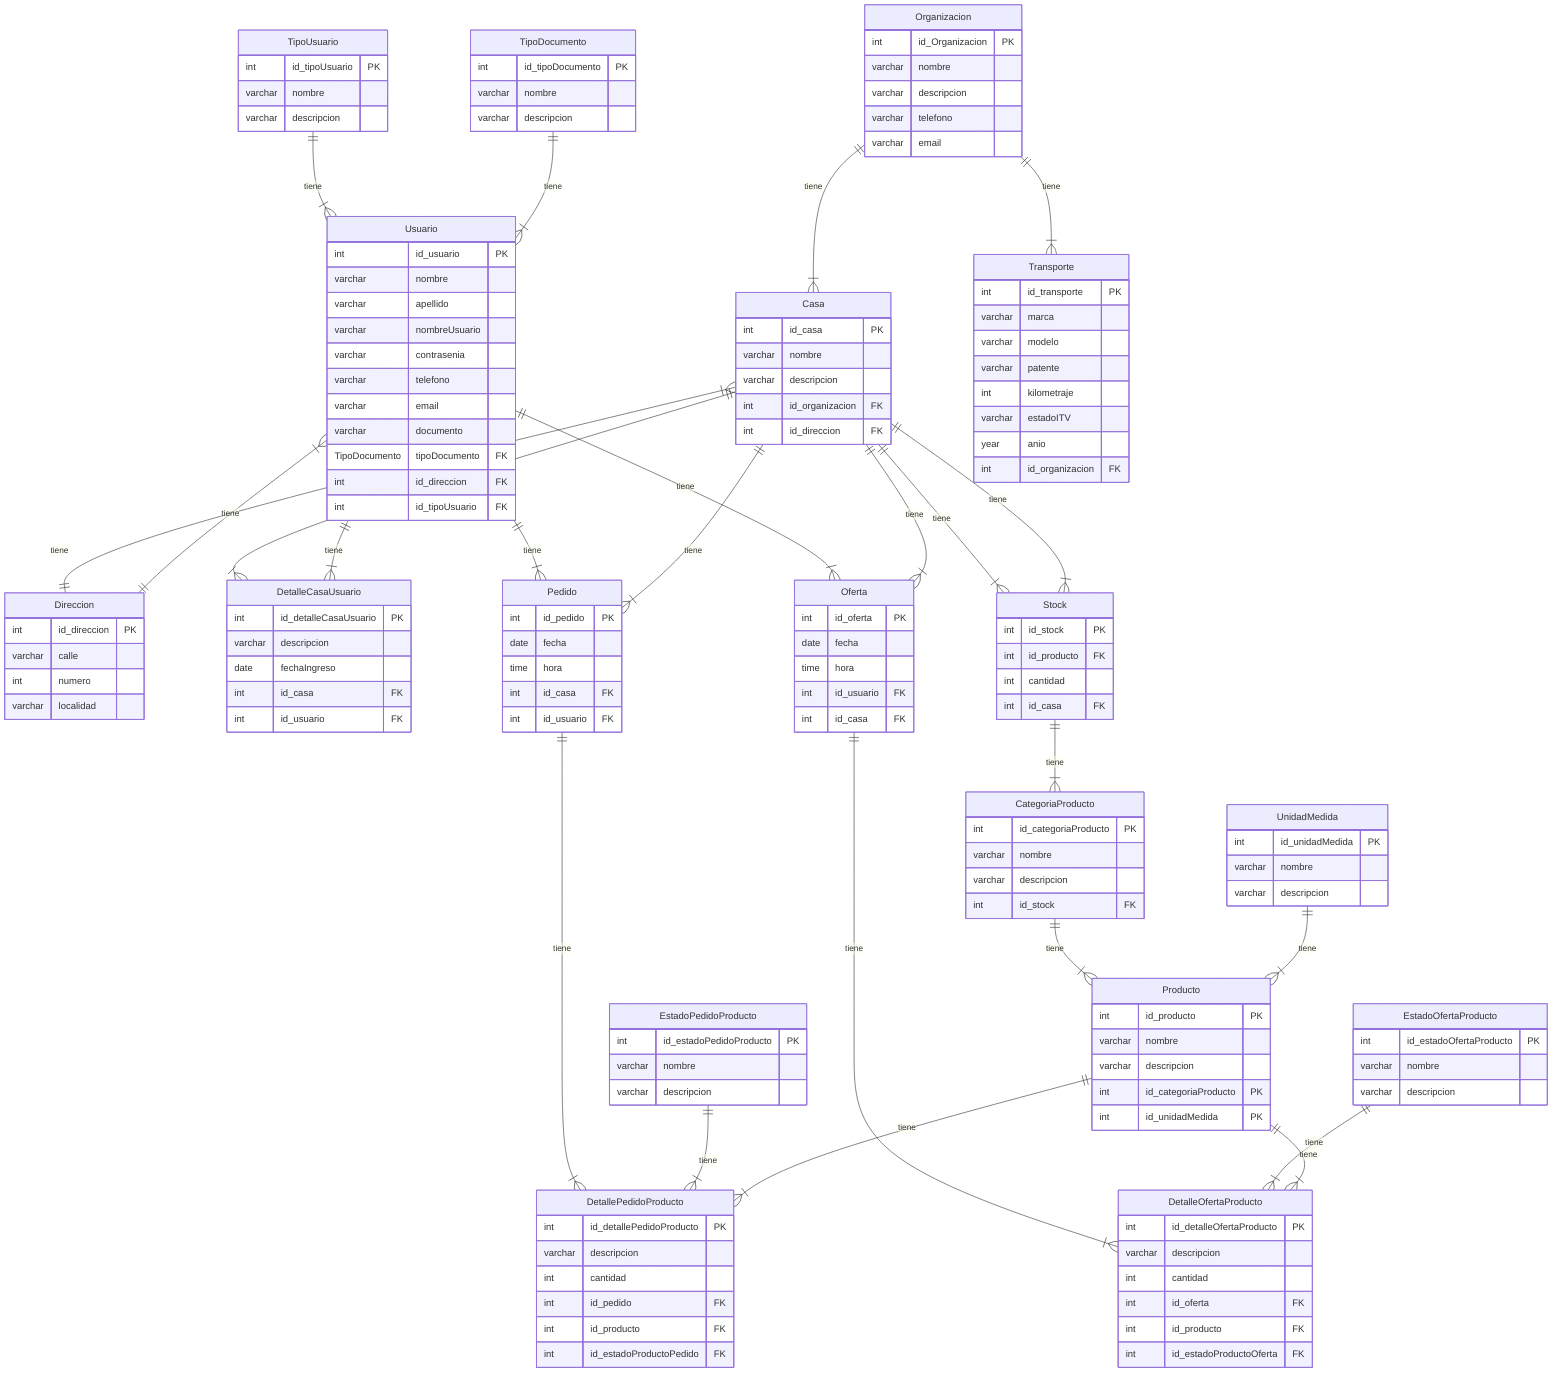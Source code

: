 erDiagram
    Direccion{
        int id_direccion PK
        varchar calle
        int numero
        varchar localidad  
    }
    Organizacion{
        int id_Organizacion PK
        varchar nombre
        varchar descripcion
        varchar telefono
        varchar email
    }
    TipoDocumento{
        int id_tipoDocumento PK
        varchar nombre
        varchar descripcion
    }
    TipoUsuario{
        int id_tipoUsuario PK
        varchar nombre
        varchar descripcion
    }
    Usuario{
        int id_usuario PK
        varchar nombre
        varchar apellido
        varchar nombreUsuario
        varchar contrasenia        
        varchar telefono
        varchar email
        varchar documento
        TipoDocumento tipoDocumento FK
        int id_direccion FK
        int id_tipoUsuario FK
    }
    Casa{
        int id_casa PK
        varchar nombre
        varchar descripcion
        int id_organizacion FK
        int id_direccion FK
    }
    DetalleCasaUsuario{
        int id_detalleCasaUsuario PK
        varchar descripcion
        date fechaIngreso
        int id_casa FK
        int id_usuario FK
    }
    UnidadMedida{
        int id_unidadMedida PK
        varchar nombre
        varchar descripcion
    }
    Stock{
        int id_stock PK
        int id_producto FK
        int cantidad
        int id_casa FK
    }
    CategoriaProducto{
        int id_categoriaProducto PK
        varchar nombre
        varchar descripcion
        int id_stock FK
    }
    Producto{
        int id_producto PK
        varchar nombre
        varchar descripcion
        int id_categoriaProducto PK
        int id_unidadMedida PK
    }
    Pedido{
        int id_pedido PK
        date fecha
        time hora
        int id_casa FK
        int id_usuario FK
    }
    DetallePedidoProducto{
        int id_detallePedidoProducto PK
        varchar descripcion
        int cantidad
        int id_pedido FK
        int id_producto FK
        int id_estadoProductoPedido FK
    }
    Oferta{
        int id_oferta PK
        date fecha
        time hora
        int id_usuario FK
        int id_casa FK
    }
    DetalleOfertaProducto{
        int id_detalleOfertaProducto PK
        varchar descripcion
        int cantidad
        int id_oferta FK
        int id_producto FK
        int id_estadoProductoOferta FK
    }
    EstadoPedidoProducto{
        int id_estadoPedidoProducto PK
        varchar nombre
        varchar descripcion
    }
    EstadoOfertaProducto{
        int id_estadoOfertaProducto PK
        varchar nombre
        varchar descripcion
    }
    Transporte{
        int id_transporte PK
        varchar marca
        varchar modelo
        varchar patente
        int kilometraje
        varchar estadoITV
        year anio
        int id_organizacion FK
    }

Organizacion ||--|{ Casa : "tiene"
Organizacion ||--|{ Transporte : "tiene"
Casa }|--|| Direccion : "tiene"
Casa ||--|{ Stock : "tiene"

TipoUsuario ||--|{ Usuario : "tiene"
Usuario ||--|{ Pedido : "tiene"
Usuario ||--|{ Oferta : "tiene"
Usuario }|--|| Direccion : "tiene"
TipoDocumento ||--|{ Usuario : "tiene"

Casa ||--|{ Pedido : "tiene"
Casa ||--|{ Oferta : "tiene"
Casa ||--|{ Stock : "tiene"

Casa ||--|{ DetalleCasaUsuario : "tiene"
Usuario ||--|{ DetalleCasaUsuario : "tiene"

Pedido ||--|{ DetallePedidoProducto : "tiene"
Oferta ||--|{ DetalleOfertaProducto : "tiene"
EstadoPedidoProducto ||--|{ DetallePedidoProducto : "tiene"
EstadoOfertaProducto ||--|{ DetalleOfertaProducto : "tiene"
Producto ||--|{ DetallePedidoProducto : "tiene"
Producto ||--|{ DetalleOfertaProducto : "tiene"

CategoriaProducto ||--|{ Producto : "tiene"
UnidadMedida ||--|{ Producto : "tiene"

Stock ||--|{ CategoriaProducto : "tiene"